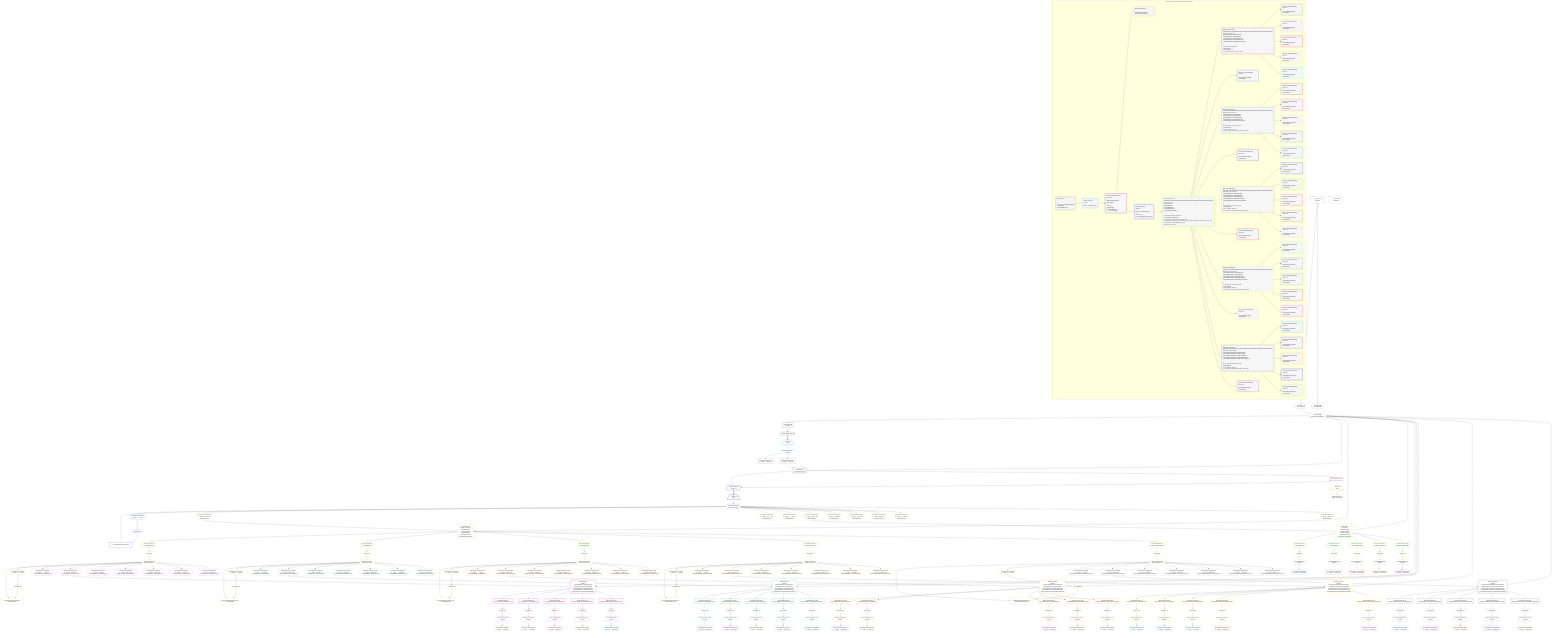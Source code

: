 %%{init: {'themeVariables': { 'fontSize': '12px'}}}%%
graph TD
    classDef path fill:#eee,stroke:#000,color:#000
    classDef plan fill:#fff,stroke-width:1px,color:#000
    classDef itemplan fill:#fff,stroke-width:2px,color:#000
    classDef unbatchedplan fill:#dff,stroke-width:1px,color:#000
    classDef sideeffectplan fill:#fcc,stroke-width:2px,color:#000
    classDef bucket fill:#f6f6f6,color:#000,stroke-width:2px,text-align:left


    %% plan dependencies
    Object9{{"Object[9∈0] ➊<br />ᐸ{pgSettings,withPgClient}ᐳ"}}:::plan
    Access7{{"Access[7∈0] ➊<br />ᐸ2.pgSettingsᐳ"}}:::plan
    Access8{{"Access[8∈0] ➊<br />ᐸ2.withPgClientᐳ"}}:::plan
    Access7 & Access8 --> Object9
    PgSelect6[["PgSelect[6∈0] ➊<br />ᐸpeopleᐳ"]]:::plan
    Object9 --> PgSelect6
    __Value2["__Value[2∈0] ➊<br />ᐸcontextᐳ"]:::plan
    __Value2 --> Access7
    __Value2 --> Access8
    PgSelectRows10[["PgSelectRows[10∈0] ➊"]]:::plan
    PgSelect6 --> PgSelectRows10
    __Value4["__Value[4∈0] ➊<br />ᐸrootValueᐳ"]:::plan
    __Item11[/"__Item[11∈1]<br />ᐸ10ᐳ"\]:::itemplan
    PgSelectRows10 ==> __Item11
    PgSelectSingle12{{"PgSelectSingle[12∈1]<br />ᐸpeopleᐳ"}}:::plan
    __Item11 --> PgSelectSingle12
    PgSelect15[["PgSelect[15∈2]<br />ᐸsingle_table_itemsᐳ"]]:::plan
    PgClassExpression14{{"PgClassExpression[14∈2]<br />ᐸ__people__.”person_id”ᐳ"}}:::plan
    Object9 & PgClassExpression14 --> PgSelect15
    __ListTransform19[["__ListTransform[19∈2]<br />ᐸeach:15ᐳ"]]:::plan
    PgSelectRows20[["PgSelectRows[20∈2]"]]:::plan
    PgSelectRows20 & PgSelect15 --> __ListTransform19
    PgClassExpression13{{"PgClassExpression[13∈2]<br />ᐸ__people__.”username”ᐳ"}}:::plan
    PgSelectSingle12 --> PgClassExpression13
    PgSelectSingle12 --> PgClassExpression14
    PgSelect15 --> PgSelectRows20
    __Item21[/"__Item[21∈3]<br />ᐸ20ᐳ"\]:::itemplan
    PgSelectRows20 -.-> __Item21
    PgSelectSingle22{{"PgSelectSingle[22∈3]<br />ᐸsingle_table_itemsᐳ"}}:::plan
    __Item21 --> PgSelectSingle22
    PgSingleTablePolymorphic27["PgSingleTablePolymorphic[27∈4]"]:::plan
    Lambda26{{"Lambda[26∈4]"}}:::plan
    PgSelectSingle24{{"PgSelectSingle[24∈4]<br />ᐸsingle_table_itemsᐳ"}}:::plan
    Lambda26 & PgSelectSingle24 --> PgSingleTablePolymorphic27
    __Item23[/"__Item[23∈4]<br />ᐸ19ᐳ"\]:::itemplan
    __ListTransform19 ==> __Item23
    __Item23 --> PgSelectSingle24
    PgClassExpression25{{"PgClassExpression[25∈4]<br />ᐸ__single_t...s__.”type”ᐳ"}}:::plan
    PgSelectSingle24 --> PgClassExpression25
    PgClassExpression25 --> Lambda26
    PgSelect29[["PgSelect[29∈5]<br />ᐸsingle_table_itemsᐳ<br />ᐳSingleTableTopic<br />ᐳSingleTablePost<br />ᐳSingleTableDivider<br />ᐳSingleTableChecklist<br />ᐳSingleTableChecklistItem"]]:::plan
    PgClassExpression28{{"PgClassExpression[28∈5]<br />ᐸ__single_t...parent_id”ᐳ<br />ᐳSingleTableTopic"}}:::plan
    Object9 & PgClassExpression28 --> PgSelect29
    PgSingleTablePolymorphic38["PgSingleTablePolymorphic[38∈5]<br />ᐳSingleTableTopic"]:::plan
    Lambda37{{"Lambda[37∈5]"}}:::plan
    PgSelectSingle35{{"PgSelectSingle[35∈5]<br />ᐸsingle_table_itemsᐳ"}}:::plan
    Lambda37 & PgSelectSingle35 --> PgSingleTablePolymorphic38
    PgSelect84[["PgSelect[84∈5]<br />ᐸpeopleᐳ<br />ᐳSingleTableTopic<br />ᐳSingleTablePost<br />ᐳSingleTableDivider<br />ᐳSingleTableChecklist<br />ᐳSingleTableChecklistItem"]]:::plan
    PgClassExpression83{{"PgClassExpression[83∈5]<br />ᐸ__single_t...author_id”ᐳ<br />ᐳSingleTableTopic"}}:::plan
    Object9 & PgClassExpression83 --> PgSelect84
    PgSingleTablePolymorphic102["PgSingleTablePolymorphic[102∈5]<br />ᐳSingleTablePost"]:::plan
    Lambda101{{"Lambda[101∈5]"}}:::plan
    PgSelectSingle99{{"PgSelectSingle[99∈5]<br />ᐸsingle_table_itemsᐳ"}}:::plan
    Lambda101 & PgSelectSingle99 --> PgSingleTablePolymorphic102
    PgSingleTablePolymorphic157["PgSingleTablePolymorphic[157∈5]<br />ᐳSingleTableDivider"]:::plan
    Lambda156{{"Lambda[156∈5]"}}:::plan
    PgSelectSingle154{{"PgSelectSingle[154∈5]<br />ᐸsingle_table_itemsᐳ"}}:::plan
    Lambda156 & PgSelectSingle154 --> PgSingleTablePolymorphic157
    PgSingleTablePolymorphic212["PgSingleTablePolymorphic[212∈5]<br />ᐳSingleTableChecklist"]:::plan
    Lambda211{{"Lambda[211∈5]"}}:::plan
    PgSelectSingle209{{"PgSelectSingle[209∈5]<br />ᐸsingle_table_itemsᐳ"}}:::plan
    Lambda211 & PgSelectSingle209 --> PgSingleTablePolymorphic212
    PgSingleTablePolymorphic267["PgSingleTablePolymorphic[267∈5]<br />ᐳSingleTableChecklistItem"]:::plan
    Lambda266{{"Lambda[266∈5]"}}:::plan
    PgSelectSingle264{{"PgSelectSingle[264∈5]<br />ᐸsingle_table_itemsᐳ"}}:::plan
    Lambda266 & PgSelectSingle264 --> PgSingleTablePolymorphic267
    PgSelectSingle24 --> PgClassExpression28
    First33{{"First[33∈5]"}}:::plan
    PgSelectRows34[["PgSelectRows[34∈5]<br />ᐳSingleTableTopic"]]:::plan
    PgSelectRows34 --> First33
    PgSelect29 --> PgSelectRows34
    First33 --> PgSelectSingle35
    PgClassExpression36{{"PgClassExpression[36∈5]<br />ᐸ__single_t...s__.”type”ᐳ"}}:::plan
    PgSelectSingle35 --> PgClassExpression36
    PgClassExpression36 --> Lambda37
    PgClassExpression80{{"PgClassExpression[80∈5]<br />ᐸ__single_t...ems__.”id”ᐳ<br />ᐳSingleTableTopic"}}:::plan
    PgSelectSingle24 --> PgClassExpression80
    PgClassExpression82{{"PgClassExpression[82∈5]<br />ᐸ__single_t...__.”type2”ᐳ<br />ᐳSingleTableTopic"}}:::plan
    PgSelectSingle24 --> PgClassExpression82
    PgSelectSingle24 --> PgClassExpression83
    First86{{"First[86∈5]"}}:::plan
    PgSelectRows87[["PgSelectRows[87∈5]<br />ᐳSingleTableTopic"]]:::plan
    PgSelectRows87 --> First86
    PgSelect84 --> PgSelectRows87
    PgSelectSingle88{{"PgSelectSingle[88∈5]<br />ᐸpeopleᐳ"}}:::plan
    First86 --> PgSelectSingle88
    PgClassExpression90{{"PgClassExpression[90∈5]<br />ᐸ__single_t...”position”ᐳ<br />ᐳSingleTableTopic"}}:::plan
    PgSelectSingle24 --> PgClassExpression90
    PgClassExpression91{{"PgClassExpression[91∈5]<br />ᐸ__single_t...reated_at”ᐳ<br />ᐳSingleTableTopic"}}:::plan
    PgSelectSingle24 --> PgClassExpression91
    PgClassExpression92{{"PgClassExpression[92∈5]<br />ᐸ__single_t...pdated_at”ᐳ<br />ᐳSingleTableTopic"}}:::plan
    PgSelectSingle24 --> PgClassExpression92
    PgClassExpression93{{"PgClassExpression[93∈5]<br />ᐸ__single_t..._archived”ᐳ<br />ᐳSingleTableTopic"}}:::plan
    PgSelectSingle24 --> PgClassExpression93
    PgClassExpression94{{"PgClassExpression[94∈5]<br />ᐸ__single_t...chived_at”ᐳ<br />ᐳSingleTableTopic"}}:::plan
    PgSelectSingle24 --> PgClassExpression94
    First97{{"First[97∈5]"}}:::plan
    PgSelectRows98[["PgSelectRows[98∈5]<br />ᐳSingleTablePost"]]:::plan
    PgSelectRows98 --> First97
    PgSelect29 --> PgSelectRows98
    First97 --> PgSelectSingle99
    PgClassExpression100{{"PgClassExpression[100∈5]<br />ᐸ__single_t...s__.”type”ᐳ"}}:::plan
    PgSelectSingle99 --> PgClassExpression100
    PgClassExpression100 --> Lambda101
    First146{{"First[146∈5]"}}:::plan
    PgSelectRows147[["PgSelectRows[147∈5]<br />ᐳSingleTablePost"]]:::plan
    PgSelectRows147 --> First146
    PgSelect84 --> PgSelectRows147
    PgSelectSingle148{{"PgSelectSingle[148∈5]<br />ᐸpeopleᐳ"}}:::plan
    First146 --> PgSelectSingle148
    First152{{"First[152∈5]"}}:::plan
    PgSelectRows153[["PgSelectRows[153∈5]<br />ᐳSingleTableDivider"]]:::plan
    PgSelectRows153 --> First152
    PgSelect29 --> PgSelectRows153
    First152 --> PgSelectSingle154
    PgClassExpression155{{"PgClassExpression[155∈5]<br />ᐸ__single_t...s__.”type”ᐳ"}}:::plan
    PgSelectSingle154 --> PgClassExpression155
    PgClassExpression155 --> Lambda156
    First201{{"First[201∈5]"}}:::plan
    PgSelectRows202[["PgSelectRows[202∈5]<br />ᐳSingleTableDivider"]]:::plan
    PgSelectRows202 --> First201
    PgSelect84 --> PgSelectRows202
    PgSelectSingle203{{"PgSelectSingle[203∈5]<br />ᐸpeopleᐳ"}}:::plan
    First201 --> PgSelectSingle203
    First207{{"First[207∈5]"}}:::plan
    PgSelectRows208[["PgSelectRows[208∈5]<br />ᐳSingleTableChecklist"]]:::plan
    PgSelectRows208 --> First207
    PgSelect29 --> PgSelectRows208
    First207 --> PgSelectSingle209
    PgClassExpression210{{"PgClassExpression[210∈5]<br />ᐸ__single_t...s__.”type”ᐳ"}}:::plan
    PgSelectSingle209 --> PgClassExpression210
    PgClassExpression210 --> Lambda211
    First256{{"First[256∈5]"}}:::plan
    PgSelectRows257[["PgSelectRows[257∈5]<br />ᐳSingleTableChecklist"]]:::plan
    PgSelectRows257 --> First256
    PgSelect84 --> PgSelectRows257
    PgSelectSingle258{{"PgSelectSingle[258∈5]<br />ᐸpeopleᐳ"}}:::plan
    First256 --> PgSelectSingle258
    First262{{"First[262∈5]"}}:::plan
    PgSelectRows263[["PgSelectRows[263∈5]<br />ᐳSingleTableChecklistItem"]]:::plan
    PgSelectRows263 --> First262
    PgSelect29 --> PgSelectRows263
    First262 --> PgSelectSingle264
    PgClassExpression265{{"PgClassExpression[265∈5]<br />ᐸ__single_t...s__.”type”ᐳ"}}:::plan
    PgSelectSingle264 --> PgClassExpression265
    PgClassExpression265 --> Lambda266
    First311{{"First[311∈5]"}}:::plan
    PgSelectRows312[["PgSelectRows[312∈5]<br />ᐳSingleTableChecklistItem"]]:::plan
    PgSelectRows312 --> First311
    PgSelect84 --> PgSelectRows312
    PgSelectSingle313{{"PgSelectSingle[313∈5]<br />ᐸpeopleᐳ"}}:::plan
    First311 --> PgSelectSingle313
    PgSelect43[["PgSelect[43∈6]<br />ᐸpeopleᐳ<br />ᐳSingleTableTopicᐳSingleTableTopic<br />ᐳSingleTableTopicᐳSingleTablePost<br />ᐳSingleTableTopicᐳSingleTableDivider<br />ᐳSingleTableTopicᐳSingleTableChecklist<br />ᐳSingleTableTopicᐳSingleTableChecklistItem"]]:::plan
    PgClassExpression42{{"PgClassExpression[42∈6]<br />ᐸ__single_t...author_id”ᐳ<br />ᐳSingleTableTopicᐳSingleTableTopic"}}:::plan
    Object9 & PgClassExpression42 --> PgSelect43
    PgClassExpression41{{"PgClassExpression[41∈6]<br />ᐸ__single_t...__.”type2”ᐳ<br />ᐳSingleTableTopicᐳSingleTableTopic"}}:::plan
    PgSelectSingle35 --> PgClassExpression41
    PgSelectSingle35 --> PgClassExpression42
    First47{{"First[47∈6]"}}:::plan
    PgSelectRows48[["PgSelectRows[48∈6]<br />ᐳSingleTableTopicᐳSingleTableTopic"]]:::plan
    PgSelectRows48 --> First47
    PgSelect43 --> PgSelectRows48
    PgSelectSingle49{{"PgSelectSingle[49∈6]<br />ᐸpeopleᐳ"}}:::plan
    First47 --> PgSelectSingle49
    PgClassExpression51{{"PgClassExpression[51∈6]<br />ᐸ__single_t...”position”ᐳ<br />ᐳSingleTableTopicᐳSingleTableTopic"}}:::plan
    PgSelectSingle35 --> PgClassExpression51
    PgClassExpression52{{"PgClassExpression[52∈6]<br />ᐸ__single_t...reated_at”ᐳ<br />ᐳSingleTableTopicᐳSingleTableTopic"}}:::plan
    PgSelectSingle35 --> PgClassExpression52
    PgClassExpression53{{"PgClassExpression[53∈6]<br />ᐸ__single_t...pdated_at”ᐳ<br />ᐳSingleTableTopicᐳSingleTableTopic"}}:::plan
    PgSelectSingle35 --> PgClassExpression53
    PgClassExpression54{{"PgClassExpression[54∈6]<br />ᐸ__single_t..._archived”ᐳ<br />ᐳSingleTableTopicᐳSingleTableTopic"}}:::plan
    PgSelectSingle35 --> PgClassExpression54
    PgClassExpression55{{"PgClassExpression[55∈6]<br />ᐸ__single_t...chived_at”ᐳ<br />ᐳSingleTableTopicᐳSingleTableTopic"}}:::plan
    PgSelectSingle35 --> PgClassExpression55
    First58{{"First[58∈6]"}}:::plan
    PgSelectRows59[["PgSelectRows[59∈6]<br />ᐳSingleTableTopicᐳSingleTablePost"]]:::plan
    PgSelectRows59 --> First58
    PgSelect43 --> PgSelectRows59
    PgSelectSingle60{{"PgSelectSingle[60∈6]<br />ᐸpeopleᐳ"}}:::plan
    First58 --> PgSelectSingle60
    First64{{"First[64∈6]"}}:::plan
    PgSelectRows65[["PgSelectRows[65∈6]<br />ᐳSingleTableTopicᐳSingleTableDivider"]]:::plan
    PgSelectRows65 --> First64
    PgSelect43 --> PgSelectRows65
    PgSelectSingle66{{"PgSelectSingle[66∈6]<br />ᐸpeopleᐳ"}}:::plan
    First64 --> PgSelectSingle66
    First70{{"First[70∈6]"}}:::plan
    PgSelectRows71[["PgSelectRows[71∈6]<br />ᐳSingleTableTopicᐳSingleTableChecklist"]]:::plan
    PgSelectRows71 --> First70
    PgSelect43 --> PgSelectRows71
    PgSelectSingle72{{"PgSelectSingle[72∈6]<br />ᐸpeopleᐳ"}}:::plan
    First70 --> PgSelectSingle72
    First76{{"First[76∈6]"}}:::plan
    PgSelectRows77[["PgSelectRows[77∈6]<br />ᐳSingleTableTopicᐳSingleTableChecklistItem"]]:::plan
    PgSelectRows77 --> First76
    PgSelect43 --> PgSelectRows77
    PgSelectSingle78{{"PgSelectSingle[78∈6]<br />ᐸpeopleᐳ"}}:::plan
    First76 --> PgSelectSingle78
    PgClassExpression50{{"PgClassExpression[50∈7]<br />ᐸ__people__.”username”ᐳ"}}:::plan
    PgSelectSingle49 --> PgClassExpression50
    PgClassExpression61{{"PgClassExpression[61∈8]<br />ᐸ__people__.”username”ᐳ"}}:::plan
    PgSelectSingle60 --> PgClassExpression61
    PgClassExpression67{{"PgClassExpression[67∈9]<br />ᐸ__people__.”username”ᐳ"}}:::plan
    PgSelectSingle66 --> PgClassExpression67
    PgClassExpression73{{"PgClassExpression[73∈10]<br />ᐸ__people__.”username”ᐳ"}}:::plan
    PgSelectSingle72 --> PgClassExpression73
    PgClassExpression79{{"PgClassExpression[79∈11]<br />ᐸ__people__.”username”ᐳ"}}:::plan
    PgSelectSingle78 --> PgClassExpression79
    PgClassExpression89{{"PgClassExpression[89∈12]<br />ᐸ__people__.”username”ᐳ"}}:::plan
    PgSelectSingle88 --> PgClassExpression89
    PgSelect107[["PgSelect[107∈13]<br />ᐸpeopleᐳ<br />ᐳSingleTablePostᐳSingleTableTopic<br />ᐳSingleTablePostᐳSingleTablePost<br />ᐳSingleTablePostᐳSingleTableDivider<br />ᐳSingleTablePostᐳSingleTableChecklist<br />ᐳSingleTablePostᐳSingleTableChecklistItem"]]:::plan
    PgClassExpression106{{"PgClassExpression[106∈13]<br />ᐸ__single_t...author_id”ᐳ<br />ᐳSingleTablePostᐳSingleTableTopic"}}:::plan
    Object9 & PgClassExpression106 --> PgSelect107
    PgClassExpression105{{"PgClassExpression[105∈13]<br />ᐸ__single_t...__.”type2”ᐳ<br />ᐳSingleTablePostᐳSingleTableTopic"}}:::plan
    PgSelectSingle99 --> PgClassExpression105
    PgSelectSingle99 --> PgClassExpression106
    First111{{"First[111∈13]"}}:::plan
    PgSelectRows112[["PgSelectRows[112∈13]<br />ᐳSingleTablePostᐳSingleTableTopic"]]:::plan
    PgSelectRows112 --> First111
    PgSelect107 --> PgSelectRows112
    PgSelectSingle113{{"PgSelectSingle[113∈13]<br />ᐸpeopleᐳ"}}:::plan
    First111 --> PgSelectSingle113
    PgClassExpression115{{"PgClassExpression[115∈13]<br />ᐸ__single_t...”position”ᐳ<br />ᐳSingleTablePostᐳSingleTableTopic"}}:::plan
    PgSelectSingle99 --> PgClassExpression115
    PgClassExpression116{{"PgClassExpression[116∈13]<br />ᐸ__single_t...reated_at”ᐳ<br />ᐳSingleTablePostᐳSingleTableTopic"}}:::plan
    PgSelectSingle99 --> PgClassExpression116
    PgClassExpression117{{"PgClassExpression[117∈13]<br />ᐸ__single_t...pdated_at”ᐳ<br />ᐳSingleTablePostᐳSingleTableTopic"}}:::plan
    PgSelectSingle99 --> PgClassExpression117
    PgClassExpression118{{"PgClassExpression[118∈13]<br />ᐸ__single_t..._archived”ᐳ<br />ᐳSingleTablePostᐳSingleTableTopic"}}:::plan
    PgSelectSingle99 --> PgClassExpression118
    PgClassExpression119{{"PgClassExpression[119∈13]<br />ᐸ__single_t...chived_at”ᐳ<br />ᐳSingleTablePostᐳSingleTableTopic"}}:::plan
    PgSelectSingle99 --> PgClassExpression119
    First122{{"First[122∈13]"}}:::plan
    PgSelectRows123[["PgSelectRows[123∈13]<br />ᐳSingleTablePostᐳSingleTablePost"]]:::plan
    PgSelectRows123 --> First122
    PgSelect107 --> PgSelectRows123
    PgSelectSingle124{{"PgSelectSingle[124∈13]<br />ᐸpeopleᐳ"}}:::plan
    First122 --> PgSelectSingle124
    First128{{"First[128∈13]"}}:::plan
    PgSelectRows129[["PgSelectRows[129∈13]<br />ᐳSingleTablePostᐳSingleTableDivider"]]:::plan
    PgSelectRows129 --> First128
    PgSelect107 --> PgSelectRows129
    PgSelectSingle130{{"PgSelectSingle[130∈13]<br />ᐸpeopleᐳ"}}:::plan
    First128 --> PgSelectSingle130
    First134{{"First[134∈13]"}}:::plan
    PgSelectRows135[["PgSelectRows[135∈13]<br />ᐳSingleTablePostᐳSingleTableChecklist"]]:::plan
    PgSelectRows135 --> First134
    PgSelect107 --> PgSelectRows135
    PgSelectSingle136{{"PgSelectSingle[136∈13]<br />ᐸpeopleᐳ"}}:::plan
    First134 --> PgSelectSingle136
    First140{{"First[140∈13]"}}:::plan
    PgSelectRows141[["PgSelectRows[141∈13]<br />ᐳSingleTablePostᐳSingleTableChecklistItem"]]:::plan
    PgSelectRows141 --> First140
    PgSelect107 --> PgSelectRows141
    PgSelectSingle142{{"PgSelectSingle[142∈13]<br />ᐸpeopleᐳ"}}:::plan
    First140 --> PgSelectSingle142
    PgClassExpression114{{"PgClassExpression[114∈14]<br />ᐸ__people__.”username”ᐳ"}}:::plan
    PgSelectSingle113 --> PgClassExpression114
    PgClassExpression125{{"PgClassExpression[125∈15]<br />ᐸ__people__.”username”ᐳ"}}:::plan
    PgSelectSingle124 --> PgClassExpression125
    PgClassExpression131{{"PgClassExpression[131∈16]<br />ᐸ__people__.”username”ᐳ"}}:::plan
    PgSelectSingle130 --> PgClassExpression131
    PgClassExpression137{{"PgClassExpression[137∈17]<br />ᐸ__people__.”username”ᐳ"}}:::plan
    PgSelectSingle136 --> PgClassExpression137
    PgClassExpression143{{"PgClassExpression[143∈18]<br />ᐸ__people__.”username”ᐳ"}}:::plan
    PgSelectSingle142 --> PgClassExpression143
    PgClassExpression149{{"PgClassExpression[149∈19]<br />ᐸ__people__.”username”ᐳ"}}:::plan
    PgSelectSingle148 --> PgClassExpression149
    PgSelect162[["PgSelect[162∈20]<br />ᐸpeopleᐳ<br />ᐳSingleTableDividerᐳSingleTableTopic<br />ᐳSingleTableDividerᐳSingleTablePost<br />ᐳSingleTableDividerᐳSingleTableDivider<br />ᐳSingleTableDividerᐳSingleTableChecklist<br />ᐳSingleTableDividerᐳSingleTableChecklistItem"]]:::plan
    PgClassExpression161{{"PgClassExpression[161∈20]<br />ᐸ__single_t...author_id”ᐳ<br />ᐳSingleTableDividerᐳSingleTableTopic"}}:::plan
    Object9 & PgClassExpression161 --> PgSelect162
    PgClassExpression160{{"PgClassExpression[160∈20]<br />ᐸ__single_t...__.”type2”ᐳ<br />ᐳSingleTableDividerᐳSingleTableTopic"}}:::plan
    PgSelectSingle154 --> PgClassExpression160
    PgSelectSingle154 --> PgClassExpression161
    First166{{"First[166∈20]"}}:::plan
    PgSelectRows167[["PgSelectRows[167∈20]<br />ᐳSingleTableDividerᐳSingleTableTopic"]]:::plan
    PgSelectRows167 --> First166
    PgSelect162 --> PgSelectRows167
    PgSelectSingle168{{"PgSelectSingle[168∈20]<br />ᐸpeopleᐳ"}}:::plan
    First166 --> PgSelectSingle168
    PgClassExpression170{{"PgClassExpression[170∈20]<br />ᐸ__single_t...”position”ᐳ<br />ᐳSingleTableDividerᐳSingleTableTopic"}}:::plan
    PgSelectSingle154 --> PgClassExpression170
    PgClassExpression171{{"PgClassExpression[171∈20]<br />ᐸ__single_t...reated_at”ᐳ<br />ᐳSingleTableDividerᐳSingleTableTopic"}}:::plan
    PgSelectSingle154 --> PgClassExpression171
    PgClassExpression172{{"PgClassExpression[172∈20]<br />ᐸ__single_t...pdated_at”ᐳ<br />ᐳSingleTableDividerᐳSingleTableTopic"}}:::plan
    PgSelectSingle154 --> PgClassExpression172
    PgClassExpression173{{"PgClassExpression[173∈20]<br />ᐸ__single_t..._archived”ᐳ<br />ᐳSingleTableDividerᐳSingleTableTopic"}}:::plan
    PgSelectSingle154 --> PgClassExpression173
    PgClassExpression174{{"PgClassExpression[174∈20]<br />ᐸ__single_t...chived_at”ᐳ<br />ᐳSingleTableDividerᐳSingleTableTopic"}}:::plan
    PgSelectSingle154 --> PgClassExpression174
    First177{{"First[177∈20]"}}:::plan
    PgSelectRows178[["PgSelectRows[178∈20]<br />ᐳSingleTableDividerᐳSingleTablePost"]]:::plan
    PgSelectRows178 --> First177
    PgSelect162 --> PgSelectRows178
    PgSelectSingle179{{"PgSelectSingle[179∈20]<br />ᐸpeopleᐳ"}}:::plan
    First177 --> PgSelectSingle179
    First183{{"First[183∈20]"}}:::plan
    PgSelectRows184[["PgSelectRows[184∈20]<br />ᐳSingleTableDividerᐳSingleTableDivider"]]:::plan
    PgSelectRows184 --> First183
    PgSelect162 --> PgSelectRows184
    PgSelectSingle185{{"PgSelectSingle[185∈20]<br />ᐸpeopleᐳ"}}:::plan
    First183 --> PgSelectSingle185
    First189{{"First[189∈20]"}}:::plan
    PgSelectRows190[["PgSelectRows[190∈20]<br />ᐳSingleTableDividerᐳSingleTableChecklist"]]:::plan
    PgSelectRows190 --> First189
    PgSelect162 --> PgSelectRows190
    PgSelectSingle191{{"PgSelectSingle[191∈20]<br />ᐸpeopleᐳ"}}:::plan
    First189 --> PgSelectSingle191
    First195{{"First[195∈20]"}}:::plan
    PgSelectRows196[["PgSelectRows[196∈20]<br />ᐳSingleTableDividerᐳSingleTableChecklistItem"]]:::plan
    PgSelectRows196 --> First195
    PgSelect162 --> PgSelectRows196
    PgSelectSingle197{{"PgSelectSingle[197∈20]<br />ᐸpeopleᐳ"}}:::plan
    First195 --> PgSelectSingle197
    PgClassExpression169{{"PgClassExpression[169∈21]<br />ᐸ__people__.”username”ᐳ"}}:::plan
    PgSelectSingle168 --> PgClassExpression169
    PgClassExpression180{{"PgClassExpression[180∈22]<br />ᐸ__people__.”username”ᐳ"}}:::plan
    PgSelectSingle179 --> PgClassExpression180
    PgClassExpression186{{"PgClassExpression[186∈23]<br />ᐸ__people__.”username”ᐳ"}}:::plan
    PgSelectSingle185 --> PgClassExpression186
    PgClassExpression192{{"PgClassExpression[192∈24]<br />ᐸ__people__.”username”ᐳ"}}:::plan
    PgSelectSingle191 --> PgClassExpression192
    PgClassExpression198{{"PgClassExpression[198∈25]<br />ᐸ__people__.”username”ᐳ"}}:::plan
    PgSelectSingle197 --> PgClassExpression198
    PgClassExpression204{{"PgClassExpression[204∈26]<br />ᐸ__people__.”username”ᐳ"}}:::plan
    PgSelectSingle203 --> PgClassExpression204
    PgSelect217[["PgSelect[217∈27]<br />ᐸpeopleᐳ<br />ᐳSingleTableChecklistᐳSingleTableTopic<br />ᐳSingleTableChecklistᐳSingleTablePost<br />ᐳSingleTableChecklistᐳSingleTableDivider<br />ᐳSingleTableChecklistᐳSingleTableChecklist<br />ᐳSingleTableChecklistᐳSingleTableChecklistItem"]]:::plan
    PgClassExpression216{{"PgClassExpression[216∈27]<br />ᐸ__single_t...author_id”ᐳ<br />ᐳSingleTableChecklistᐳSingleTableTopic"}}:::plan
    Object9 & PgClassExpression216 --> PgSelect217
    PgClassExpression215{{"PgClassExpression[215∈27]<br />ᐸ__single_t...__.”type2”ᐳ<br />ᐳSingleTableChecklistᐳSingleTableTopic"}}:::plan
    PgSelectSingle209 --> PgClassExpression215
    PgSelectSingle209 --> PgClassExpression216
    First221{{"First[221∈27]"}}:::plan
    PgSelectRows222[["PgSelectRows[222∈27]<br />ᐳSingleTableChecklistᐳSingleTableTopic"]]:::plan
    PgSelectRows222 --> First221
    PgSelect217 --> PgSelectRows222
    PgSelectSingle223{{"PgSelectSingle[223∈27]<br />ᐸpeopleᐳ"}}:::plan
    First221 --> PgSelectSingle223
    PgClassExpression225{{"PgClassExpression[225∈27]<br />ᐸ__single_t...”position”ᐳ<br />ᐳSingleTableChecklistᐳSingleTableTopic"}}:::plan
    PgSelectSingle209 --> PgClassExpression225
    PgClassExpression226{{"PgClassExpression[226∈27]<br />ᐸ__single_t...reated_at”ᐳ<br />ᐳSingleTableChecklistᐳSingleTableTopic"}}:::plan
    PgSelectSingle209 --> PgClassExpression226
    PgClassExpression227{{"PgClassExpression[227∈27]<br />ᐸ__single_t...pdated_at”ᐳ<br />ᐳSingleTableChecklistᐳSingleTableTopic"}}:::plan
    PgSelectSingle209 --> PgClassExpression227
    PgClassExpression228{{"PgClassExpression[228∈27]<br />ᐸ__single_t..._archived”ᐳ<br />ᐳSingleTableChecklistᐳSingleTableTopic"}}:::plan
    PgSelectSingle209 --> PgClassExpression228
    PgClassExpression229{{"PgClassExpression[229∈27]<br />ᐸ__single_t...chived_at”ᐳ<br />ᐳSingleTableChecklistᐳSingleTableTopic"}}:::plan
    PgSelectSingle209 --> PgClassExpression229
    First232{{"First[232∈27]"}}:::plan
    PgSelectRows233[["PgSelectRows[233∈27]<br />ᐳSingleTableChecklistᐳSingleTablePost"]]:::plan
    PgSelectRows233 --> First232
    PgSelect217 --> PgSelectRows233
    PgSelectSingle234{{"PgSelectSingle[234∈27]<br />ᐸpeopleᐳ"}}:::plan
    First232 --> PgSelectSingle234
    First238{{"First[238∈27]"}}:::plan
    PgSelectRows239[["PgSelectRows[239∈27]<br />ᐳSingleTableChecklistᐳSingleTableDivider"]]:::plan
    PgSelectRows239 --> First238
    PgSelect217 --> PgSelectRows239
    PgSelectSingle240{{"PgSelectSingle[240∈27]<br />ᐸpeopleᐳ"}}:::plan
    First238 --> PgSelectSingle240
    First244{{"First[244∈27]"}}:::plan
    PgSelectRows245[["PgSelectRows[245∈27]<br />ᐳSingleTableChecklistᐳSingleTableChecklist"]]:::plan
    PgSelectRows245 --> First244
    PgSelect217 --> PgSelectRows245
    PgSelectSingle246{{"PgSelectSingle[246∈27]<br />ᐸpeopleᐳ"}}:::plan
    First244 --> PgSelectSingle246
    First250{{"First[250∈27]"}}:::plan
    PgSelectRows251[["PgSelectRows[251∈27]<br />ᐳSingleTableChecklistᐳSingleTableChecklistItem"]]:::plan
    PgSelectRows251 --> First250
    PgSelect217 --> PgSelectRows251
    PgSelectSingle252{{"PgSelectSingle[252∈27]<br />ᐸpeopleᐳ"}}:::plan
    First250 --> PgSelectSingle252
    PgClassExpression224{{"PgClassExpression[224∈28]<br />ᐸ__people__.”username”ᐳ"}}:::plan
    PgSelectSingle223 --> PgClassExpression224
    PgClassExpression235{{"PgClassExpression[235∈29]<br />ᐸ__people__.”username”ᐳ"}}:::plan
    PgSelectSingle234 --> PgClassExpression235
    PgClassExpression241{{"PgClassExpression[241∈30]<br />ᐸ__people__.”username”ᐳ"}}:::plan
    PgSelectSingle240 --> PgClassExpression241
    PgClassExpression247{{"PgClassExpression[247∈31]<br />ᐸ__people__.”username”ᐳ"}}:::plan
    PgSelectSingle246 --> PgClassExpression247
    PgClassExpression253{{"PgClassExpression[253∈32]<br />ᐸ__people__.”username”ᐳ"}}:::plan
    PgSelectSingle252 --> PgClassExpression253
    PgClassExpression259{{"PgClassExpression[259∈33]<br />ᐸ__people__.”username”ᐳ"}}:::plan
    PgSelectSingle258 --> PgClassExpression259
    PgSelect272[["PgSelect[272∈34]<br />ᐸpeopleᐳ<br />ᐳSingleTableChecklistItemᐳSingleTableTopic<br />ᐳSingleTableChecklistItemᐳSingleTablePost<br />ᐳSingleTableChecklistItemᐳSingleTableDivider<br />ᐳSingleTableChecklistItemᐳSingleTableChecklist<br />ᐳSingleTableChecklistItemᐳSingleTableChecklistItem"]]:::plan
    PgClassExpression271{{"PgClassExpression[271∈34]<br />ᐸ__single_t...author_id”ᐳ<br />ᐳSingleTableChecklistItemᐳSingleTableTopic"}}:::plan
    Object9 & PgClassExpression271 --> PgSelect272
    PgClassExpression270{{"PgClassExpression[270∈34]<br />ᐸ__single_t...__.”type2”ᐳ<br />ᐳSingleTableChecklistItemᐳSingleTableTopic"}}:::plan
    PgSelectSingle264 --> PgClassExpression270
    PgSelectSingle264 --> PgClassExpression271
    First276{{"First[276∈34]"}}:::plan
    PgSelectRows277[["PgSelectRows[277∈34]<br />ᐳSingleTableChecklistItemᐳSingleTableTopic"]]:::plan
    PgSelectRows277 --> First276
    PgSelect272 --> PgSelectRows277
    PgSelectSingle278{{"PgSelectSingle[278∈34]<br />ᐸpeopleᐳ"}}:::plan
    First276 --> PgSelectSingle278
    PgClassExpression280{{"PgClassExpression[280∈34]<br />ᐸ__single_t...”position”ᐳ<br />ᐳSingleTableChecklistItemᐳSingleTableTopic"}}:::plan
    PgSelectSingle264 --> PgClassExpression280
    PgClassExpression281{{"PgClassExpression[281∈34]<br />ᐸ__single_t...reated_at”ᐳ<br />ᐳSingleTableChecklistItemᐳSingleTableTopic"}}:::plan
    PgSelectSingle264 --> PgClassExpression281
    PgClassExpression282{{"PgClassExpression[282∈34]<br />ᐸ__single_t...pdated_at”ᐳ<br />ᐳSingleTableChecklistItemᐳSingleTableTopic"}}:::plan
    PgSelectSingle264 --> PgClassExpression282
    PgClassExpression283{{"PgClassExpression[283∈34]<br />ᐸ__single_t..._archived”ᐳ<br />ᐳSingleTableChecklistItemᐳSingleTableTopic"}}:::plan
    PgSelectSingle264 --> PgClassExpression283
    PgClassExpression284{{"PgClassExpression[284∈34]<br />ᐸ__single_t...chived_at”ᐳ<br />ᐳSingleTableChecklistItemᐳSingleTableTopic"}}:::plan
    PgSelectSingle264 --> PgClassExpression284
    First287{{"First[287∈34]"}}:::plan
    PgSelectRows288[["PgSelectRows[288∈34]<br />ᐳSingleTableChecklistItemᐳSingleTablePost"]]:::plan
    PgSelectRows288 --> First287
    PgSelect272 --> PgSelectRows288
    PgSelectSingle289{{"PgSelectSingle[289∈34]<br />ᐸpeopleᐳ"}}:::plan
    First287 --> PgSelectSingle289
    First293{{"First[293∈34]"}}:::plan
    PgSelectRows294[["PgSelectRows[294∈34]<br />ᐳSingleTableChecklistItemᐳSingleTableDivider"]]:::plan
    PgSelectRows294 --> First293
    PgSelect272 --> PgSelectRows294
    PgSelectSingle295{{"PgSelectSingle[295∈34]<br />ᐸpeopleᐳ"}}:::plan
    First293 --> PgSelectSingle295
    First299{{"First[299∈34]"}}:::plan
    PgSelectRows300[["PgSelectRows[300∈34]<br />ᐳSingleTableChecklistItemᐳSingleTableChecklist"]]:::plan
    PgSelectRows300 --> First299
    PgSelect272 --> PgSelectRows300
    PgSelectSingle301{{"PgSelectSingle[301∈34]<br />ᐸpeopleᐳ"}}:::plan
    First299 --> PgSelectSingle301
    First305{{"First[305∈34]"}}:::plan
    PgSelectRows306[["PgSelectRows[306∈34]<br />ᐳSingleTableChecklistItemᐳSingleTableChecklistItem"]]:::plan
    PgSelectRows306 --> First305
    PgSelect272 --> PgSelectRows306
    PgSelectSingle307{{"PgSelectSingle[307∈34]<br />ᐸpeopleᐳ"}}:::plan
    First305 --> PgSelectSingle307
    PgClassExpression279{{"PgClassExpression[279∈35]<br />ᐸ__people__.”username”ᐳ"}}:::plan
    PgSelectSingle278 --> PgClassExpression279
    PgClassExpression290{{"PgClassExpression[290∈36]<br />ᐸ__people__.”username”ᐳ"}}:::plan
    PgSelectSingle289 --> PgClassExpression290
    PgClassExpression296{{"PgClassExpression[296∈37]<br />ᐸ__people__.”username”ᐳ"}}:::plan
    PgSelectSingle295 --> PgClassExpression296
    PgClassExpression302{{"PgClassExpression[302∈38]<br />ᐸ__people__.”username”ᐳ"}}:::plan
    PgSelectSingle301 --> PgClassExpression302
    PgClassExpression308{{"PgClassExpression[308∈39]<br />ᐸ__people__.”username”ᐳ"}}:::plan
    PgSelectSingle307 --> PgClassExpression308
    PgClassExpression314{{"PgClassExpression[314∈40]<br />ᐸ__people__.”username”ᐳ"}}:::plan
    PgSelectSingle313 --> PgClassExpression314

    %% define steps

    subgraph "Buckets for queries/interfaces-single-table/nested-more"
    Bucket0("Bucket 0 (root)<br /><br />1: <br />ᐳ: Access[7], Access[8], Object[9]<br />2: PgSelect[6]<br />3: PgSelectRows[10]"):::bucket
    classDef bucket0 stroke:#696969
    class Bucket0,__Value2,__Value4,PgSelect6,Access7,Access8,Object9,PgSelectRows10 bucket0
    Bucket1("Bucket 1 (listItem)<br />Deps: 9<br /><br />ROOT __Item{1}ᐸ10ᐳ[11]"):::bucket
    classDef bucket1 stroke:#00bfff
    class Bucket1,__Item11,PgSelectSingle12 bucket1
    Bucket2("Bucket 2 (nullableBoundary)<br />Deps: 12, 9<br /><br />ROOT PgSelectSingle{1}ᐸpeopleᐳ[12]<br />1: <br />ᐳ: 13, 14<br />2: PgSelect[15]<br />3: PgSelectRows[20]<br />4: __ListTransform[19]"):::bucket
    classDef bucket2 stroke:#7f007f
    class Bucket2,PgClassExpression13,PgClassExpression14,PgSelect15,__ListTransform19,PgSelectRows20 bucket2
    Bucket3("Bucket 3 (subroutine)<br /><br />ROOT PgSelectSingle{3}ᐸsingle_table_itemsᐳ[22]"):::bucket
    classDef bucket3 stroke:#ffa500
    class Bucket3,__Item21,PgSelectSingle22 bucket3
    Bucket4("Bucket 4 (listItem)<br />Deps: 9<br /><br />ROOT __Item{4}ᐸ19ᐳ[23]<br />1: <br />ᐳ: 24, 25, 26<br />2: PgSingleTablePolymorphic[27]"):::bucket
    classDef bucket4 stroke:#0000ff
    class Bucket4,__Item23,PgSelectSingle24,PgClassExpression25,Lambda26,PgSingleTablePolymorphic27 bucket4
    Bucket5("Bucket 5 (polymorphic)<br />SingleTableTopic,SingleTablePost,SingleTableDivider,SingleTableChecklist,SingleTableChecklistItem<br />Deps: 24, 9, 27, 25<br />ᐳSingleTableTopic<br />ᐳSingleTablePost<br />ᐳSingleTableDivider<br />ᐳSingleTableChecklist<br />ᐳSingleTableChecklistItem<br /><br />1: <br />ᐳ: 28, 80, 82, 83, 90, 91, 92, 93, 94<br />2: PgSelect[29], PgSelect[84]<br />3: 34, 87, 98, 147, 153, 202, 208, 257, 263, 312<br />ᐳ: 33, 35, 36, 37, 86, 88, 97, 99, 100, 101, 146, 148, 152, 154, 155, 156, 201, 203, 207, 209, 210, 211, 256, 258, 262, 264, 265, 266, 311, 313<br />4: 38, 102, 157, 212, 267"):::bucket
    classDef bucket5 stroke:#7fff00
    class Bucket5,PgClassExpression28,PgSelect29,First33,PgSelectRows34,PgSelectSingle35,PgClassExpression36,Lambda37,PgSingleTablePolymorphic38,PgClassExpression80,PgClassExpression82,PgClassExpression83,PgSelect84,First86,PgSelectRows87,PgSelectSingle88,PgClassExpression90,PgClassExpression91,PgClassExpression92,PgClassExpression93,PgClassExpression94,First97,PgSelectRows98,PgSelectSingle99,PgClassExpression100,Lambda101,PgSingleTablePolymorphic102,First146,PgSelectRows147,PgSelectSingle148,First152,PgSelectRows153,PgSelectSingle154,PgClassExpression155,Lambda156,PgSingleTablePolymorphic157,First201,PgSelectRows202,PgSelectSingle203,First207,PgSelectRows208,PgSelectSingle209,PgClassExpression210,Lambda211,PgSingleTablePolymorphic212,First256,PgSelectRows257,PgSelectSingle258,First262,PgSelectRows263,PgSelectSingle264,PgClassExpression265,Lambda266,PgSingleTablePolymorphic267,First311,PgSelectRows312,PgSelectSingle313 bucket5
    Bucket6("Bucket 6 (polymorphic)<br />SingleTableTopic,SingleTablePost,SingleTableDivider,SingleTableChecklist,SingleTableChecklistItem<br />Deps: 35, 9, 38, 28, 36<br />ᐳSingleTableTopicᐳSingleTableTopic<br />ᐳSingleTableTopicᐳSingleTablePost<br />ᐳSingleTableTopicᐳSingleTableDivider<br />ᐳSingleTableTopicᐳSingleTableChecklist<br />ᐳSingleTableTopicᐳSingleTableChecklistItem<br /><br />1: <br />ᐳ: 41, 42, 51, 52, 53, 54, 55<br />2: PgSelect[43]<br />3: 48, 59, 65, 71, 77<br />ᐳ: 47, 49, 58, 60, 64, 66, 70, 72, 76, 78"):::bucket
    classDef bucket6 stroke:#ff1493
    class Bucket6,PgClassExpression41,PgClassExpression42,PgSelect43,First47,PgSelectRows48,PgSelectSingle49,PgClassExpression51,PgClassExpression52,PgClassExpression53,PgClassExpression54,PgClassExpression55,First58,PgSelectRows59,PgSelectSingle60,First64,PgSelectRows65,PgSelectSingle66,First70,PgSelectRows71,PgSelectSingle72,First76,PgSelectRows77,PgSelectSingle78 bucket6
    Bucket7("Bucket 7 (nullableBoundary)<br />Deps: 49<br /><br />ROOT PgSelectSingle{6}ᐸpeopleᐳ[49]"):::bucket
    classDef bucket7 stroke:#808000
    class Bucket7,PgClassExpression50 bucket7
    Bucket8("Bucket 8 (nullableBoundary)<br />Deps: 60<br /><br />ROOT PgSelectSingle{6}ᐸpeopleᐳ[60]"):::bucket
    classDef bucket8 stroke:#dda0dd
    class Bucket8,PgClassExpression61 bucket8
    Bucket9("Bucket 9 (nullableBoundary)<br />Deps: 66<br /><br />ROOT PgSelectSingle{6}ᐸpeopleᐳ[66]"):::bucket
    classDef bucket9 stroke:#ff0000
    class Bucket9,PgClassExpression67 bucket9
    Bucket10("Bucket 10 (nullableBoundary)<br />Deps: 72<br /><br />ROOT PgSelectSingle{6}ᐸpeopleᐳ[72]"):::bucket
    classDef bucket10 stroke:#ffff00
    class Bucket10,PgClassExpression73 bucket10
    Bucket11("Bucket 11 (nullableBoundary)<br />Deps: 78<br /><br />ROOT PgSelectSingle{6}ᐸpeopleᐳ[78]"):::bucket
    classDef bucket11 stroke:#00ffff
    class Bucket11,PgClassExpression79 bucket11
    Bucket12("Bucket 12 (nullableBoundary)<br />Deps: 88<br /><br />ROOT PgSelectSingle{5}ᐸpeopleᐳ[88]"):::bucket
    classDef bucket12 stroke:#4169e1
    class Bucket12,PgClassExpression89 bucket12
    Bucket13("Bucket 13 (polymorphic)<br />SingleTableTopic,SingleTablePost,SingleTableDivider,SingleTableChecklist,SingleTableChecklistItem<br />Deps: 99, 9, 102, 28, 100<br />ᐳSingleTablePostᐳSingleTableTopic<br />ᐳSingleTablePostᐳSingleTablePost<br />ᐳSingleTablePostᐳSingleTableDivider<br />ᐳSingleTablePostᐳSingleTableChecklist<br />ᐳSingleTablePostᐳSingleTableChecklistItem<br /><br />1: <br />ᐳ: 105, 106, 115, 116, 117, 118, 119<br />2: PgSelect[107]<br />3: 112, 123, 129, 135, 141<br />ᐳ: 111, 113, 122, 124, 128, 130, 134, 136, 140, 142"):::bucket
    classDef bucket13 stroke:#3cb371
    class Bucket13,PgClassExpression105,PgClassExpression106,PgSelect107,First111,PgSelectRows112,PgSelectSingle113,PgClassExpression115,PgClassExpression116,PgClassExpression117,PgClassExpression118,PgClassExpression119,First122,PgSelectRows123,PgSelectSingle124,First128,PgSelectRows129,PgSelectSingle130,First134,PgSelectRows135,PgSelectSingle136,First140,PgSelectRows141,PgSelectSingle142 bucket13
    Bucket14("Bucket 14 (nullableBoundary)<br />Deps: 113<br /><br />ROOT PgSelectSingle{13}ᐸpeopleᐳ[113]"):::bucket
    classDef bucket14 stroke:#a52a2a
    class Bucket14,PgClassExpression114 bucket14
    Bucket15("Bucket 15 (nullableBoundary)<br />Deps: 124<br /><br />ROOT PgSelectSingle{13}ᐸpeopleᐳ[124]"):::bucket
    classDef bucket15 stroke:#ff00ff
    class Bucket15,PgClassExpression125 bucket15
    Bucket16("Bucket 16 (nullableBoundary)<br />Deps: 130<br /><br />ROOT PgSelectSingle{13}ᐸpeopleᐳ[130]"):::bucket
    classDef bucket16 stroke:#f5deb3
    class Bucket16,PgClassExpression131 bucket16
    Bucket17("Bucket 17 (nullableBoundary)<br />Deps: 136<br /><br />ROOT PgSelectSingle{13}ᐸpeopleᐳ[136]"):::bucket
    classDef bucket17 stroke:#696969
    class Bucket17,PgClassExpression137 bucket17
    Bucket18("Bucket 18 (nullableBoundary)<br />Deps: 142<br /><br />ROOT PgSelectSingle{13}ᐸpeopleᐳ[142]"):::bucket
    classDef bucket18 stroke:#00bfff
    class Bucket18,PgClassExpression143 bucket18
    Bucket19("Bucket 19 (nullableBoundary)<br />Deps: 148<br /><br />ROOT PgSelectSingle{5}ᐸpeopleᐳ[148]"):::bucket
    classDef bucket19 stroke:#7f007f
    class Bucket19,PgClassExpression149 bucket19
    Bucket20("Bucket 20 (polymorphic)<br />SingleTableTopic,SingleTablePost,SingleTableDivider,SingleTableChecklist,SingleTableChecklistItem<br />Deps: 154, 9, 157, 28, 155<br />ᐳSingleTableDividerᐳSingleTableTopic<br />ᐳSingleTableDividerᐳSingleTablePost<br />ᐳSingleTableDividerᐳSingleTableDivider<br />ᐳSingleTableDividerᐳSingleTableChecklist<br />ᐳSingleTableDividerᐳSingleTableChecklistItem<br /><br />1: <br />ᐳ: 160, 161, 170, 171, 172, 173, 174<br />2: PgSelect[162]<br />3: 167, 178, 184, 190, 196<br />ᐳ: 166, 168, 177, 179, 183, 185, 189, 191, 195, 197"):::bucket
    classDef bucket20 stroke:#ffa500
    class Bucket20,PgClassExpression160,PgClassExpression161,PgSelect162,First166,PgSelectRows167,PgSelectSingle168,PgClassExpression170,PgClassExpression171,PgClassExpression172,PgClassExpression173,PgClassExpression174,First177,PgSelectRows178,PgSelectSingle179,First183,PgSelectRows184,PgSelectSingle185,First189,PgSelectRows190,PgSelectSingle191,First195,PgSelectRows196,PgSelectSingle197 bucket20
    Bucket21("Bucket 21 (nullableBoundary)<br />Deps: 168<br /><br />ROOT PgSelectSingle{20}ᐸpeopleᐳ[168]"):::bucket
    classDef bucket21 stroke:#0000ff
    class Bucket21,PgClassExpression169 bucket21
    Bucket22("Bucket 22 (nullableBoundary)<br />Deps: 179<br /><br />ROOT PgSelectSingle{20}ᐸpeopleᐳ[179]"):::bucket
    classDef bucket22 stroke:#7fff00
    class Bucket22,PgClassExpression180 bucket22
    Bucket23("Bucket 23 (nullableBoundary)<br />Deps: 185<br /><br />ROOT PgSelectSingle{20}ᐸpeopleᐳ[185]"):::bucket
    classDef bucket23 stroke:#ff1493
    class Bucket23,PgClassExpression186 bucket23
    Bucket24("Bucket 24 (nullableBoundary)<br />Deps: 191<br /><br />ROOT PgSelectSingle{20}ᐸpeopleᐳ[191]"):::bucket
    classDef bucket24 stroke:#808000
    class Bucket24,PgClassExpression192 bucket24
    Bucket25("Bucket 25 (nullableBoundary)<br />Deps: 197<br /><br />ROOT PgSelectSingle{20}ᐸpeopleᐳ[197]"):::bucket
    classDef bucket25 stroke:#dda0dd
    class Bucket25,PgClassExpression198 bucket25
    Bucket26("Bucket 26 (nullableBoundary)<br />Deps: 203<br /><br />ROOT PgSelectSingle{5}ᐸpeopleᐳ[203]"):::bucket
    classDef bucket26 stroke:#ff0000
    class Bucket26,PgClassExpression204 bucket26
    Bucket27("Bucket 27 (polymorphic)<br />SingleTableTopic,SingleTablePost,SingleTableDivider,SingleTableChecklist,SingleTableChecklistItem<br />Deps: 209, 9, 212, 28, 210<br />ᐳSingleTableChecklistᐳSingleTableTopic<br />ᐳSingleTableChecklistᐳSingleTablePost<br />ᐳSingleTableChecklistᐳSingleTableDivider<br />ᐳSingleTableChecklistᐳSingleTableChecklist<br />ᐳSingleTableChecklistᐳSingleTableChecklistItem<br /><br />1: <br />ᐳ: 215, 216, 225, 226, 227, 228, 229<br />2: PgSelect[217]<br />3: 222, 233, 239, 245, 251<br />ᐳ: 221, 223, 232, 234, 238, 240, 244, 246, 250, 252"):::bucket
    classDef bucket27 stroke:#ffff00
    class Bucket27,PgClassExpression215,PgClassExpression216,PgSelect217,First221,PgSelectRows222,PgSelectSingle223,PgClassExpression225,PgClassExpression226,PgClassExpression227,PgClassExpression228,PgClassExpression229,First232,PgSelectRows233,PgSelectSingle234,First238,PgSelectRows239,PgSelectSingle240,First244,PgSelectRows245,PgSelectSingle246,First250,PgSelectRows251,PgSelectSingle252 bucket27
    Bucket28("Bucket 28 (nullableBoundary)<br />Deps: 223<br /><br />ROOT PgSelectSingle{27}ᐸpeopleᐳ[223]"):::bucket
    classDef bucket28 stroke:#00ffff
    class Bucket28,PgClassExpression224 bucket28
    Bucket29("Bucket 29 (nullableBoundary)<br />Deps: 234<br /><br />ROOT PgSelectSingle{27}ᐸpeopleᐳ[234]"):::bucket
    classDef bucket29 stroke:#4169e1
    class Bucket29,PgClassExpression235 bucket29
    Bucket30("Bucket 30 (nullableBoundary)<br />Deps: 240<br /><br />ROOT PgSelectSingle{27}ᐸpeopleᐳ[240]"):::bucket
    classDef bucket30 stroke:#3cb371
    class Bucket30,PgClassExpression241 bucket30
    Bucket31("Bucket 31 (nullableBoundary)<br />Deps: 246<br /><br />ROOT PgSelectSingle{27}ᐸpeopleᐳ[246]"):::bucket
    classDef bucket31 stroke:#a52a2a
    class Bucket31,PgClassExpression247 bucket31
    Bucket32("Bucket 32 (nullableBoundary)<br />Deps: 252<br /><br />ROOT PgSelectSingle{27}ᐸpeopleᐳ[252]"):::bucket
    classDef bucket32 stroke:#ff00ff
    class Bucket32,PgClassExpression253 bucket32
    Bucket33("Bucket 33 (nullableBoundary)<br />Deps: 258<br /><br />ROOT PgSelectSingle{5}ᐸpeopleᐳ[258]"):::bucket
    classDef bucket33 stroke:#f5deb3
    class Bucket33,PgClassExpression259 bucket33
    Bucket34("Bucket 34 (polymorphic)<br />SingleTableTopic,SingleTablePost,SingleTableDivider,SingleTableChecklist,SingleTableChecklistItem<br />Deps: 264, 9, 267, 28, 265<br />ᐳSingleTableChecklistItemᐳSingleTableTopic<br />ᐳSingleTableChecklistItemᐳSingleTablePost<br />ᐳSingleTableChecklistItemᐳSingleTableDivider<br />ᐳSingleTableChecklistItemᐳSingleTableChecklist<br />ᐳSingleTableChecklistItemᐳSingleTableChecklistItem<br /><br />1: <br />ᐳ: 270, 271, 280, 281, 282, 283, 284<br />2: PgSelect[272]<br />3: 277, 288, 294, 300, 306<br />ᐳ: 276, 278, 287, 289, 293, 295, 299, 301, 305, 307"):::bucket
    classDef bucket34 stroke:#696969
    class Bucket34,PgClassExpression270,PgClassExpression271,PgSelect272,First276,PgSelectRows277,PgSelectSingle278,PgClassExpression280,PgClassExpression281,PgClassExpression282,PgClassExpression283,PgClassExpression284,First287,PgSelectRows288,PgSelectSingle289,First293,PgSelectRows294,PgSelectSingle295,First299,PgSelectRows300,PgSelectSingle301,First305,PgSelectRows306,PgSelectSingle307 bucket34
    Bucket35("Bucket 35 (nullableBoundary)<br />Deps: 278<br /><br />ROOT PgSelectSingle{34}ᐸpeopleᐳ[278]"):::bucket
    classDef bucket35 stroke:#00bfff
    class Bucket35,PgClassExpression279 bucket35
    Bucket36("Bucket 36 (nullableBoundary)<br />Deps: 289<br /><br />ROOT PgSelectSingle{34}ᐸpeopleᐳ[289]"):::bucket
    classDef bucket36 stroke:#7f007f
    class Bucket36,PgClassExpression290 bucket36
    Bucket37("Bucket 37 (nullableBoundary)<br />Deps: 295<br /><br />ROOT PgSelectSingle{34}ᐸpeopleᐳ[295]"):::bucket
    classDef bucket37 stroke:#ffa500
    class Bucket37,PgClassExpression296 bucket37
    Bucket38("Bucket 38 (nullableBoundary)<br />Deps: 301<br /><br />ROOT PgSelectSingle{34}ᐸpeopleᐳ[301]"):::bucket
    classDef bucket38 stroke:#0000ff
    class Bucket38,PgClassExpression302 bucket38
    Bucket39("Bucket 39 (nullableBoundary)<br />Deps: 307<br /><br />ROOT PgSelectSingle{34}ᐸpeopleᐳ[307]"):::bucket
    classDef bucket39 stroke:#7fff00
    class Bucket39,PgClassExpression308 bucket39
    Bucket40("Bucket 40 (nullableBoundary)<br />Deps: 313<br /><br />ROOT PgSelectSingle{5}ᐸpeopleᐳ[313]"):::bucket
    classDef bucket40 stroke:#ff1493
    class Bucket40,PgClassExpression314 bucket40
    Bucket0 --> Bucket1
    Bucket1 --> Bucket2
    Bucket2 --> Bucket3 & Bucket4
    Bucket4 --> Bucket5
    Bucket5 --> Bucket6 & Bucket12 & Bucket13 & Bucket19 & Bucket20 & Bucket26 & Bucket27 & Bucket33 & Bucket34 & Bucket40
    Bucket6 --> Bucket7 & Bucket8 & Bucket9 & Bucket10 & Bucket11
    Bucket13 --> Bucket14 & Bucket15 & Bucket16 & Bucket17 & Bucket18
    Bucket20 --> Bucket21 & Bucket22 & Bucket23 & Bucket24 & Bucket25
    Bucket27 --> Bucket28 & Bucket29 & Bucket30 & Bucket31 & Bucket32
    Bucket34 --> Bucket35 & Bucket36 & Bucket37 & Bucket38 & Bucket39
    end